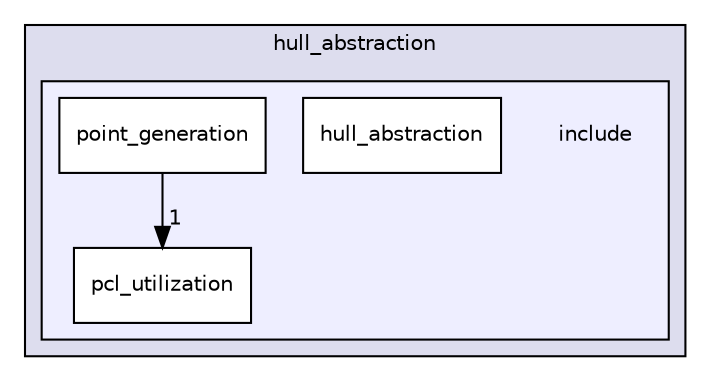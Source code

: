 digraph "D:/Projects/hull-abstraction/ros/src/hull_abstraction/include" {
  compound=true
  node [ fontsize="10", fontname="Helvetica"];
  edge [ labelfontsize="10", labelfontname="Helvetica"];
  subgraph clusterdir_256a2b3af02290e0fc918e131c3b8cf4 {
    graph [ bgcolor="#ddddee", pencolor="black", label="hull_abstraction" fontname="Helvetica", fontsize="10", URL="dir_256a2b3af02290e0fc918e131c3b8cf4.html"]
  subgraph clusterdir_2132a1baf316c08cc1080432d0b1741e {
    graph [ bgcolor="#eeeeff", pencolor="black", label="" URL="dir_2132a1baf316c08cc1080432d0b1741e.html"];
    dir_2132a1baf316c08cc1080432d0b1741e [shape=plaintext label="include"];
    dir_29776d1a99c90624258a686e86f741da [shape=box label="hull_abstraction" color="black" fillcolor="white" style="filled" URL="dir_29776d1a99c90624258a686e86f741da.html"];
    dir_795c9cc8624823222291a220b7240db8 [shape=box label="pcl_utilization" color="black" fillcolor="white" style="filled" URL="dir_795c9cc8624823222291a220b7240db8.html"];
    dir_78c761ff98a02829f37aed1ee929ee64 [shape=box label="point_generation" color="black" fillcolor="white" style="filled" URL="dir_78c761ff98a02829f37aed1ee929ee64.html"];
  }
  }
  dir_78c761ff98a02829f37aed1ee929ee64->dir_795c9cc8624823222291a220b7240db8 [headlabel="1", labeldistance=1.5 headhref="dir_000008_000007.html"];
}
